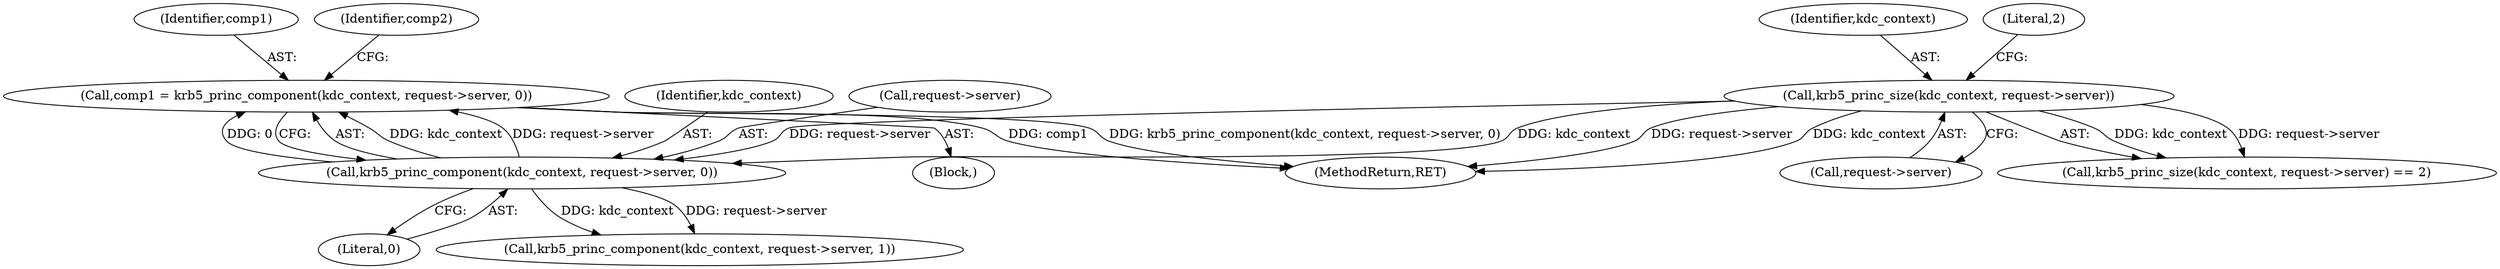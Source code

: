 digraph "0_krb5_8ee70ec63931d1e38567905387ab9b1d45734d81@pointer" {
"1000152" [label="(Call,comp1 = krb5_princ_component(kdc_context, request->server, 0))"];
"1000154" [label="(Call,krb5_princ_component(kdc_context, request->server, 0))"];
"1000145" [label="(Call,krb5_princ_size(kdc_context, request->server))"];
"1000154" [label="(Call,krb5_princ_component(kdc_context, request->server, 0))"];
"1000146" [label="(Identifier,kdc_context)"];
"1000153" [label="(Identifier,comp1)"];
"1000155" [label="(Identifier,kdc_context)"];
"1000408" [label="(MethodReturn,RET)"];
"1000152" [label="(Call,comp1 = krb5_princ_component(kdc_context, request->server, 0))"];
"1000159" [label="(Literal,0)"];
"1000145" [label="(Call,krb5_princ_size(kdc_context, request->server))"];
"1000162" [label="(Call,krb5_princ_component(kdc_context, request->server, 1))"];
"1000150" [label="(Literal,2)"];
"1000161" [label="(Identifier,comp2)"];
"1000156" [label="(Call,request->server)"];
"1000151" [label="(Block,)"];
"1000147" [label="(Call,request->server)"];
"1000144" [label="(Call,krb5_princ_size(kdc_context, request->server) == 2)"];
"1000152" -> "1000151"  [label="AST: "];
"1000152" -> "1000154"  [label="CFG: "];
"1000153" -> "1000152"  [label="AST: "];
"1000154" -> "1000152"  [label="AST: "];
"1000161" -> "1000152"  [label="CFG: "];
"1000152" -> "1000408"  [label="DDG: comp1"];
"1000152" -> "1000408"  [label="DDG: krb5_princ_component(kdc_context, request->server, 0)"];
"1000154" -> "1000152"  [label="DDG: kdc_context"];
"1000154" -> "1000152"  [label="DDG: request->server"];
"1000154" -> "1000152"  [label="DDG: 0"];
"1000154" -> "1000159"  [label="CFG: "];
"1000155" -> "1000154"  [label="AST: "];
"1000156" -> "1000154"  [label="AST: "];
"1000159" -> "1000154"  [label="AST: "];
"1000145" -> "1000154"  [label="DDG: kdc_context"];
"1000145" -> "1000154"  [label="DDG: request->server"];
"1000154" -> "1000162"  [label="DDG: kdc_context"];
"1000154" -> "1000162"  [label="DDG: request->server"];
"1000145" -> "1000144"  [label="AST: "];
"1000145" -> "1000147"  [label="CFG: "];
"1000146" -> "1000145"  [label="AST: "];
"1000147" -> "1000145"  [label="AST: "];
"1000150" -> "1000145"  [label="CFG: "];
"1000145" -> "1000408"  [label="DDG: kdc_context"];
"1000145" -> "1000408"  [label="DDG: request->server"];
"1000145" -> "1000144"  [label="DDG: kdc_context"];
"1000145" -> "1000144"  [label="DDG: request->server"];
}

